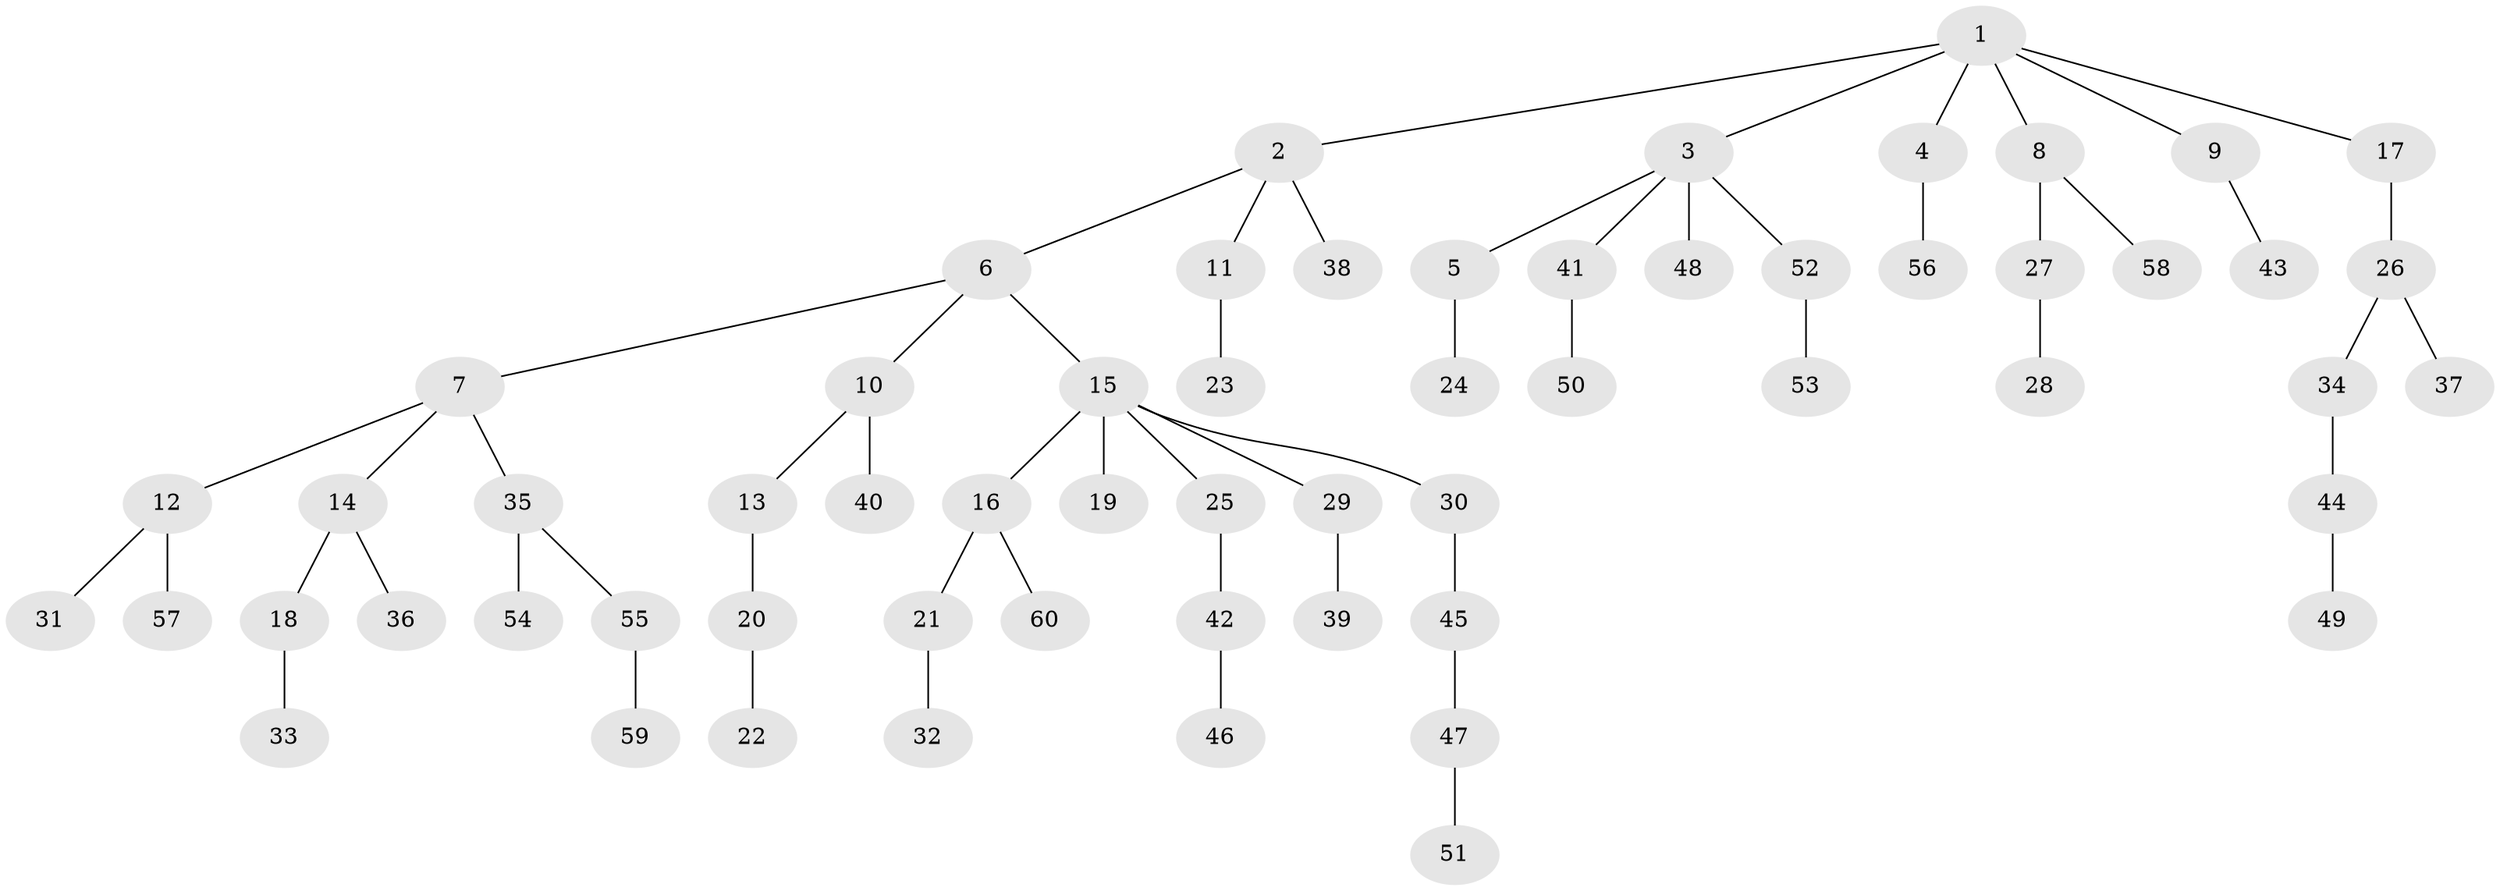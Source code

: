 // original degree distribution, {7: 0.017391304347826087, 5: 0.034782608695652174, 3: 0.09565217391304348, 2: 0.2608695652173913, 4: 0.09565217391304348, 1: 0.4956521739130435}
// Generated by graph-tools (version 1.1) at 2025/36/03/09/25 02:36:34]
// undirected, 60 vertices, 59 edges
graph export_dot {
graph [start="1"]
  node [color=gray90,style=filled];
  1;
  2;
  3;
  4;
  5;
  6;
  7;
  8;
  9;
  10;
  11;
  12;
  13;
  14;
  15;
  16;
  17;
  18;
  19;
  20;
  21;
  22;
  23;
  24;
  25;
  26;
  27;
  28;
  29;
  30;
  31;
  32;
  33;
  34;
  35;
  36;
  37;
  38;
  39;
  40;
  41;
  42;
  43;
  44;
  45;
  46;
  47;
  48;
  49;
  50;
  51;
  52;
  53;
  54;
  55;
  56;
  57;
  58;
  59;
  60;
  1 -- 2 [weight=1.0];
  1 -- 3 [weight=1.0];
  1 -- 4 [weight=1.0];
  1 -- 8 [weight=1.0];
  1 -- 9 [weight=1.0];
  1 -- 17 [weight=1.0];
  2 -- 6 [weight=1.0];
  2 -- 11 [weight=1.0];
  2 -- 38 [weight=1.0];
  3 -- 5 [weight=1.0];
  3 -- 41 [weight=1.0];
  3 -- 48 [weight=1.0];
  3 -- 52 [weight=1.0];
  4 -- 56 [weight=1.0];
  5 -- 24 [weight=1.0];
  6 -- 7 [weight=1.0];
  6 -- 10 [weight=1.0];
  6 -- 15 [weight=1.0];
  7 -- 12 [weight=1.0];
  7 -- 14 [weight=1.0];
  7 -- 35 [weight=1.0];
  8 -- 27 [weight=1.0];
  8 -- 58 [weight=1.0];
  9 -- 43 [weight=1.0];
  10 -- 13 [weight=1.0];
  10 -- 40 [weight=1.0];
  11 -- 23 [weight=2.0];
  12 -- 31 [weight=1.0];
  12 -- 57 [weight=1.0];
  13 -- 20 [weight=2.0];
  14 -- 18 [weight=2.0];
  14 -- 36 [weight=1.0];
  15 -- 16 [weight=1.0];
  15 -- 19 [weight=1.0];
  15 -- 25 [weight=1.0];
  15 -- 29 [weight=1.0];
  15 -- 30 [weight=1.0];
  16 -- 21 [weight=1.0];
  16 -- 60 [weight=1.0];
  17 -- 26 [weight=2.0];
  18 -- 33 [weight=1.0];
  20 -- 22 [weight=1.0];
  21 -- 32 [weight=3.0];
  25 -- 42 [weight=1.0];
  26 -- 34 [weight=1.0];
  26 -- 37 [weight=1.0];
  27 -- 28 [weight=3.0];
  29 -- 39 [weight=1.0];
  30 -- 45 [weight=1.0];
  34 -- 44 [weight=1.0];
  35 -- 54 [weight=1.0];
  35 -- 55 [weight=1.0];
  41 -- 50 [weight=2.0];
  42 -- 46 [weight=1.0];
  44 -- 49 [weight=1.0];
  45 -- 47 [weight=1.0];
  47 -- 51 [weight=1.0];
  52 -- 53 [weight=1.0];
  55 -- 59 [weight=1.0];
}
